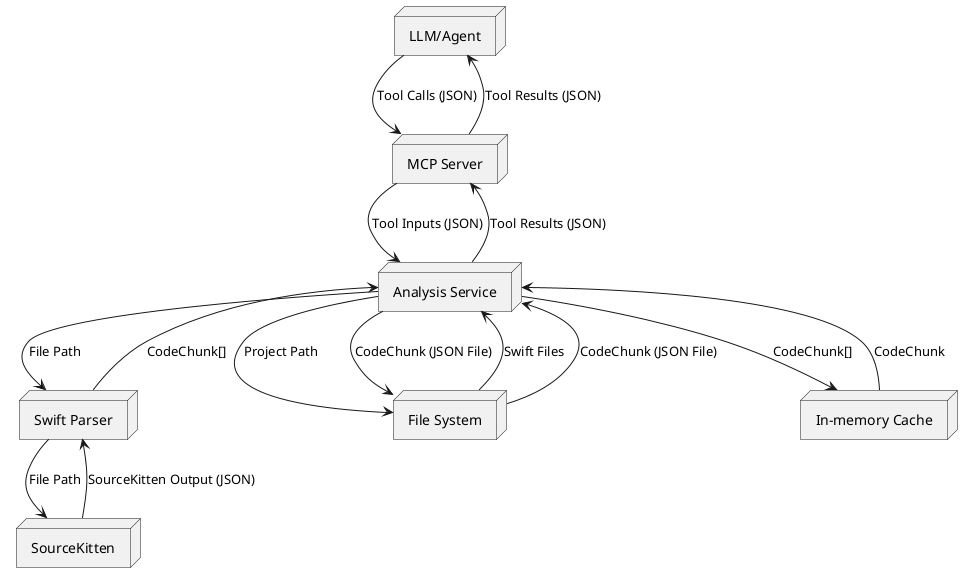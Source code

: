 @startuml

node "LLM/Agent" as LLM
node "MCP Server" as Server
node "Analysis Service" as AS
node "Swift Parser" as SP
node "SourceKitten" as SK
node "File System" as FS
node "In-memory Cache" as Cache

LLM --> Server : Tool Calls (JSON)
Server --> AS : Tool Inputs (JSON)

AS --> FS : Project Path
FS --> AS : Swift Files

AS --> SP : File Path
SP --> SK : File Path
SK --> SP : SourceKitten Output (JSON)
SP --> AS : CodeChunk[]

AS --> Cache : CodeChunk[]
AS --> FS : CodeChunk (JSON File)

FS --> AS : CodeChunk (JSON File)
Cache --> AS : CodeChunk

AS --> Server : Tool Results (JSON)
Server --> LLM : Tool Results (JSON)

@enduml
